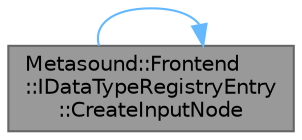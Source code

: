 digraph "Metasound::Frontend::IDataTypeRegistryEntry::CreateInputNode"
{
 // INTERACTIVE_SVG=YES
 // LATEX_PDF_SIZE
  bgcolor="transparent";
  edge [fontname=Helvetica,fontsize=10,labelfontname=Helvetica,labelfontsize=10];
  node [fontname=Helvetica,fontsize=10,shape=box,height=0.2,width=0.4];
  rankdir="LR";
  Node1 [id="Node000001",label="Metasound::Frontend\l::IDataTypeRegistryEntry\l::CreateInputNode",height=0.2,width=0.4,color="gray40", fillcolor="grey60", style="filled", fontcolor="black",tooltip="Create an input node."];
  Node1 -> Node1 [id="edge1_Node000001_Node000001",color="steelblue1",style="solid",tooltip=" "];
}
